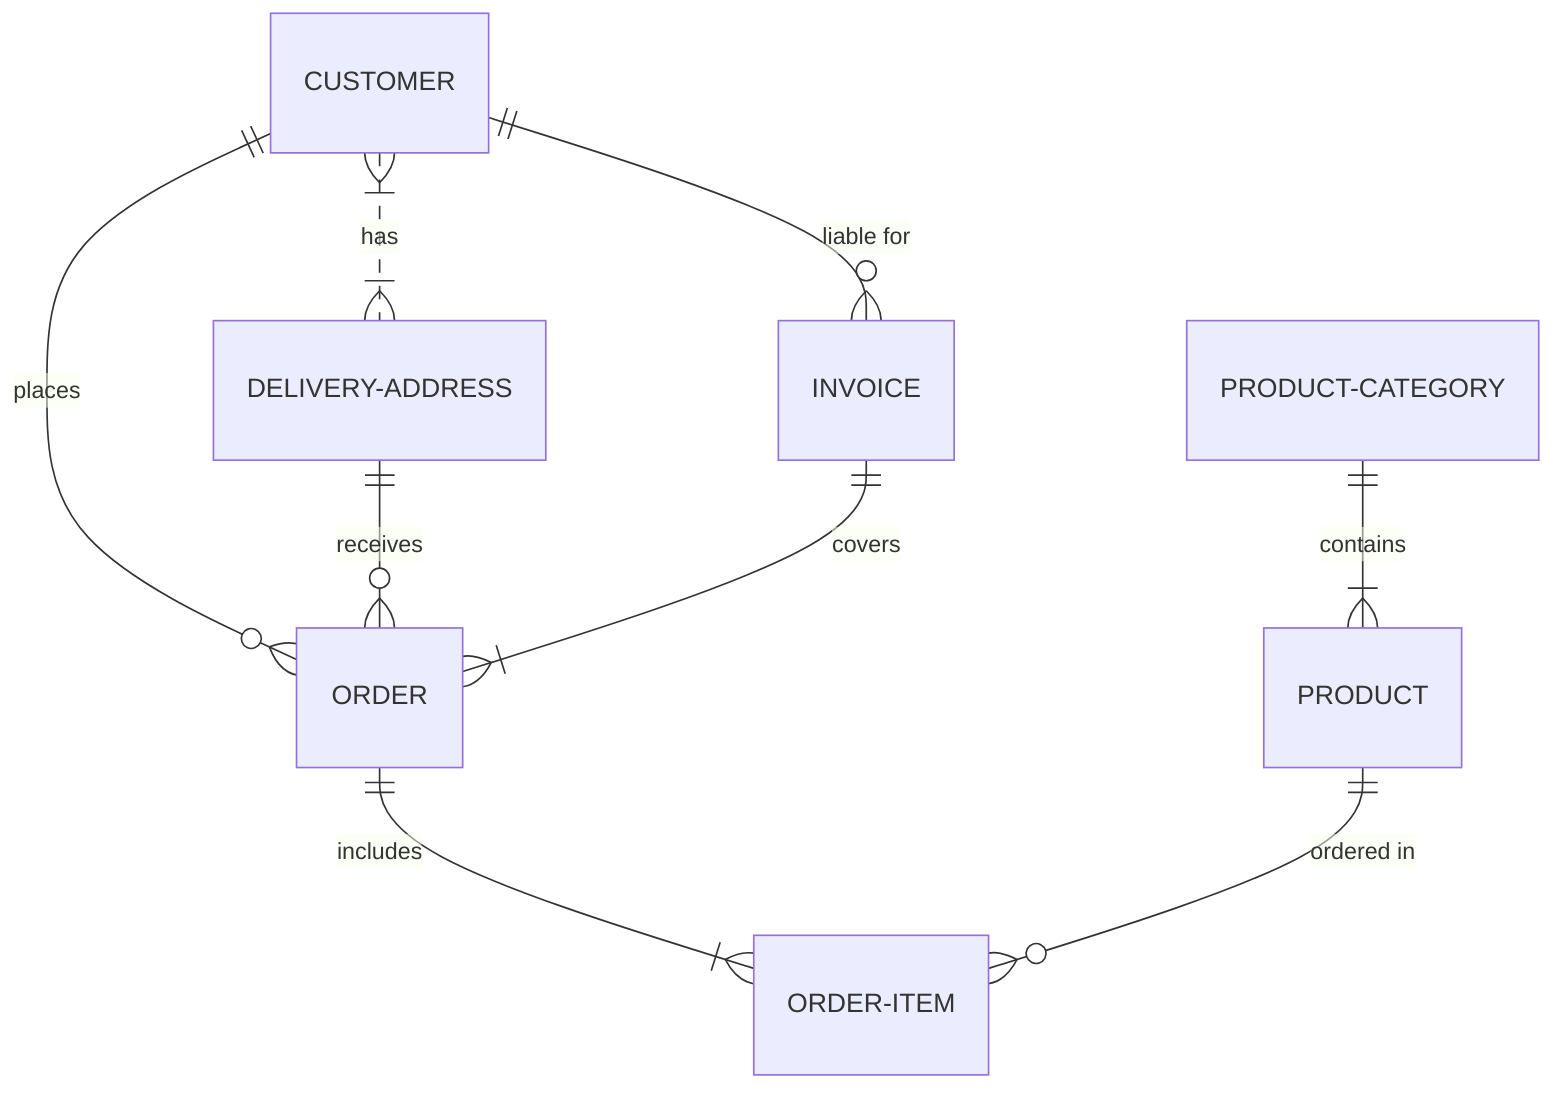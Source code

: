 erDiagram
          CUSTOMER }|..|{ DELIVERY-ADDRESS : has
          CUSTOMER ||--o{ ORDER : places
          CUSTOMER ||--o{ INVOICE : "liable for"
          DELIVERY-ADDRESS ||--o{ ORDER : receives
          INVOICE ||--|{ ORDER : covers
          ORDER ||--|{ ORDER-ITEM : includes
          PRODUCT-CATEGORY ||--|{ PRODUCT : contains
          PRODUCT ||--o{ ORDER-ITEM : "ordered in"